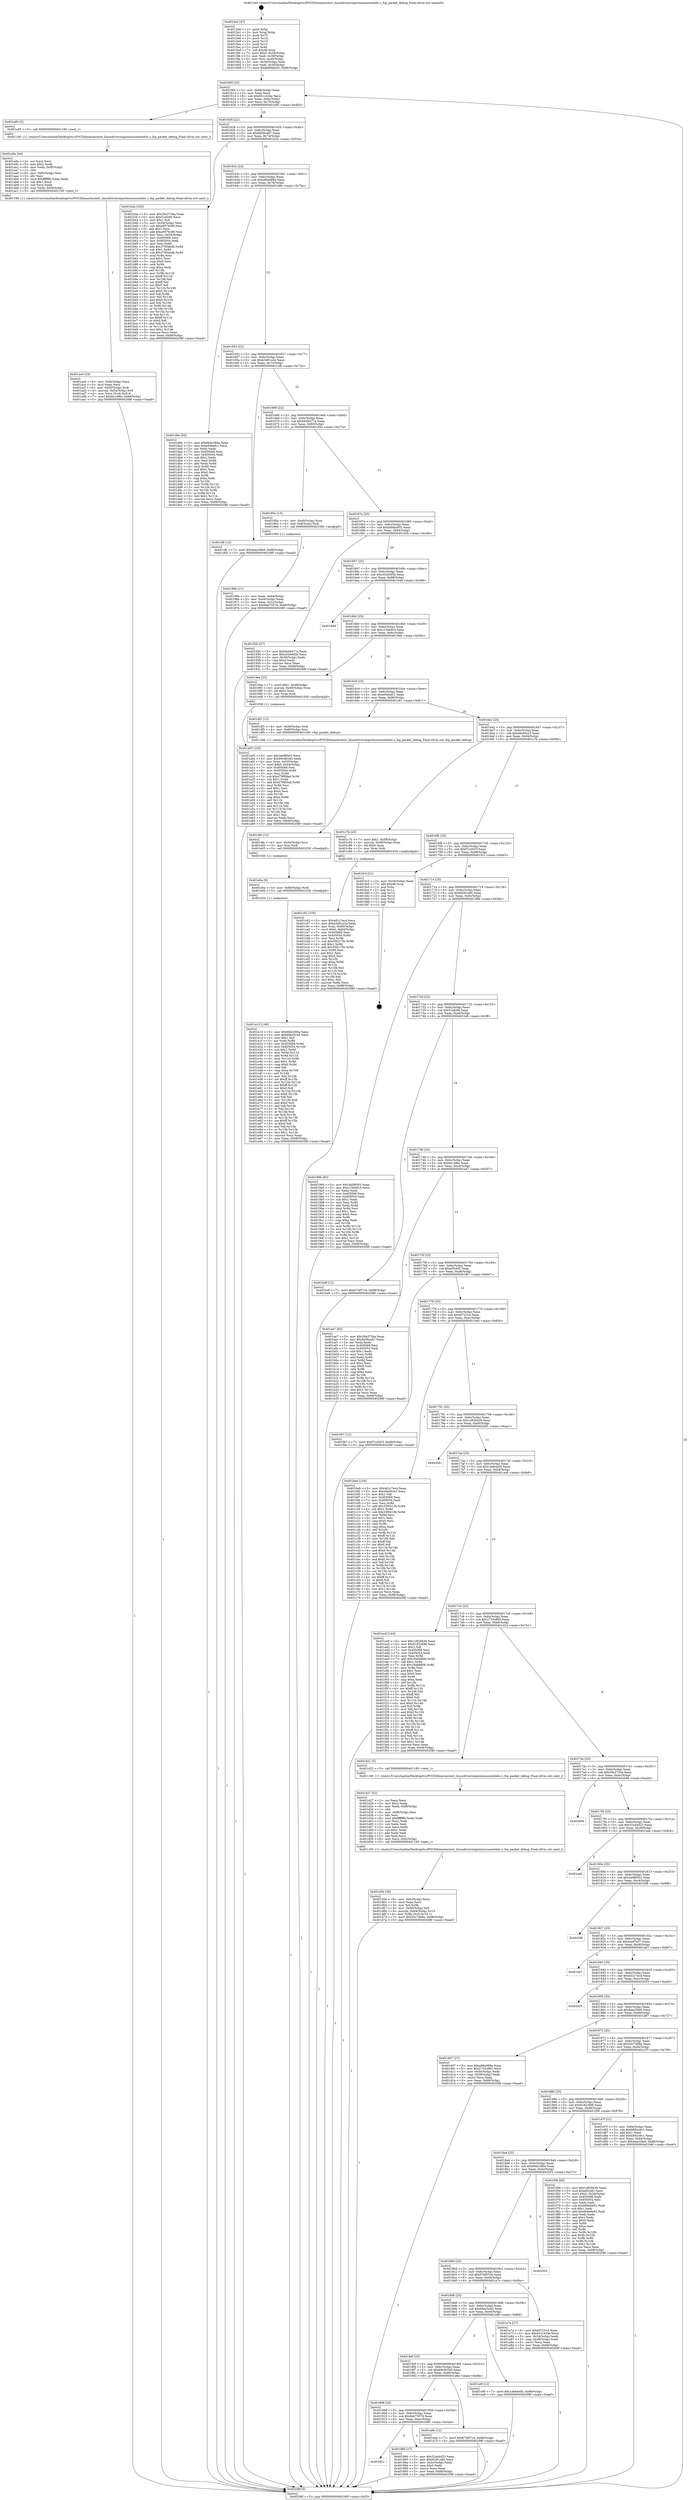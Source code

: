 digraph "0x4015e0" {
  label = "0x4015e0 (/mnt/c/Users/mathe/Desktop/tcc/POCII/binaries/extr_linuxdriversinputmousesentelic.c_fsp_packet_debug_Final-ollvm.out::main(0))"
  labelloc = "t"
  node[shape=record]

  Entry [label="",width=0.3,height=0.3,shape=circle,fillcolor=black,style=filled]
  "0x40160f" [label="{
     0x40160f [23]\l
     | [instrs]\l
     &nbsp;&nbsp;0x40160f \<+3\>: mov -0x68(%rbp),%eax\l
     &nbsp;&nbsp;0x401612 \<+2\>: mov %eax,%ecx\l
     &nbsp;&nbsp;0x401614 \<+6\>: sub $0x831c434e,%ecx\l
     &nbsp;&nbsp;0x40161a \<+3\>: mov %eax,-0x6c(%rbp)\l
     &nbsp;&nbsp;0x40161d \<+3\>: mov %ecx,-0x70(%rbp)\l
     &nbsp;&nbsp;0x401620 \<+6\>: je 0000000000401a95 \<main+0x4b5\>\l
  }"]
  "0x401a95" [label="{
     0x401a95 [5]\l
     | [instrs]\l
     &nbsp;&nbsp;0x401a95 \<+5\>: call 0000000000401160 \<next_i\>\l
     | [calls]\l
     &nbsp;&nbsp;0x401160 \{1\} (/mnt/c/Users/mathe/Desktop/tcc/POCII/binaries/extr_linuxdriversinputmousesentelic.c_fsp_packet_debug_Final-ollvm.out::next_i)\l
  }"]
  "0x401626" [label="{
     0x401626 [22]\l
     | [instrs]\l
     &nbsp;&nbsp;0x401626 \<+5\>: jmp 000000000040162b \<main+0x4b\>\l
     &nbsp;&nbsp;0x40162b \<+3\>: mov -0x6c(%rbp),%eax\l
     &nbsp;&nbsp;0x40162e \<+5\>: sub $0x9a56ca97,%eax\l
     &nbsp;&nbsp;0x401633 \<+3\>: mov %eax,-0x74(%rbp)\l
     &nbsp;&nbsp;0x401636 \<+6\>: je 0000000000401b3a \<main+0x55a\>\l
  }"]
  Exit [label="",width=0.3,height=0.3,shape=circle,fillcolor=black,style=filled,peripheries=2]
  "0x401b3a" [label="{
     0x401b3a [165]\l
     | [instrs]\l
     &nbsp;&nbsp;0x401b3a \<+5\>: mov $0x28a3734a,%eax\l
     &nbsp;&nbsp;0x401b3f \<+5\>: mov $0x51efc06,%ecx\l
     &nbsp;&nbsp;0x401b44 \<+2\>: mov $0x1,%dl\l
     &nbsp;&nbsp;0x401b46 \<+3\>: mov -0x54(%rbp),%esi\l
     &nbsp;&nbsp;0x401b49 \<+6\>: sub $0xa9576c90,%esi\l
     &nbsp;&nbsp;0x401b4f \<+3\>: add $0x1,%esi\l
     &nbsp;&nbsp;0x401b52 \<+6\>: add $0xa9576c90,%esi\l
     &nbsp;&nbsp;0x401b58 \<+3\>: mov %esi,-0x54(%rbp)\l
     &nbsp;&nbsp;0x401b5b \<+7\>: mov 0x405068,%esi\l
     &nbsp;&nbsp;0x401b62 \<+7\>: mov 0x405054,%edi\l
     &nbsp;&nbsp;0x401b69 \<+3\>: mov %esi,%r8d\l
     &nbsp;&nbsp;0x401b6c \<+7\>: add $0x3765aedb,%r8d\l
     &nbsp;&nbsp;0x401b73 \<+4\>: sub $0x1,%r8d\l
     &nbsp;&nbsp;0x401b77 \<+7\>: sub $0x3765aedb,%r8d\l
     &nbsp;&nbsp;0x401b7e \<+4\>: imul %r8d,%esi\l
     &nbsp;&nbsp;0x401b82 \<+3\>: and $0x1,%esi\l
     &nbsp;&nbsp;0x401b85 \<+3\>: cmp $0x0,%esi\l
     &nbsp;&nbsp;0x401b88 \<+4\>: sete %r9b\l
     &nbsp;&nbsp;0x401b8c \<+3\>: cmp $0xa,%edi\l
     &nbsp;&nbsp;0x401b8f \<+4\>: setl %r10b\l
     &nbsp;&nbsp;0x401b93 \<+3\>: mov %r9b,%r11b\l
     &nbsp;&nbsp;0x401b96 \<+4\>: xor $0xff,%r11b\l
     &nbsp;&nbsp;0x401b9a \<+3\>: mov %r10b,%bl\l
     &nbsp;&nbsp;0x401b9d \<+3\>: xor $0xff,%bl\l
     &nbsp;&nbsp;0x401ba0 \<+3\>: xor $0x0,%dl\l
     &nbsp;&nbsp;0x401ba3 \<+3\>: mov %r11b,%r14b\l
     &nbsp;&nbsp;0x401ba6 \<+4\>: and $0x0,%r14b\l
     &nbsp;&nbsp;0x401baa \<+3\>: and %dl,%r9b\l
     &nbsp;&nbsp;0x401bad \<+3\>: mov %bl,%r15b\l
     &nbsp;&nbsp;0x401bb0 \<+4\>: and $0x0,%r15b\l
     &nbsp;&nbsp;0x401bb4 \<+3\>: and %dl,%r10b\l
     &nbsp;&nbsp;0x401bb7 \<+3\>: or %r9b,%r14b\l
     &nbsp;&nbsp;0x401bba \<+3\>: or %r10b,%r15b\l
     &nbsp;&nbsp;0x401bbd \<+3\>: xor %r15b,%r14b\l
     &nbsp;&nbsp;0x401bc0 \<+3\>: or %bl,%r11b\l
     &nbsp;&nbsp;0x401bc3 \<+4\>: xor $0xff,%r11b\l
     &nbsp;&nbsp;0x401bc7 \<+3\>: or $0x0,%dl\l
     &nbsp;&nbsp;0x401bca \<+3\>: and %dl,%r11b\l
     &nbsp;&nbsp;0x401bcd \<+3\>: or %r11b,%r14b\l
     &nbsp;&nbsp;0x401bd0 \<+4\>: test $0x1,%r14b\l
     &nbsp;&nbsp;0x401bd4 \<+3\>: cmovne %ecx,%eax\l
     &nbsp;&nbsp;0x401bd7 \<+3\>: mov %eax,-0x68(%rbp)\l
     &nbsp;&nbsp;0x401bda \<+5\>: jmp 000000000040208f \<main+0xaaf\>\l
  }"]
  "0x40163c" [label="{
     0x40163c [22]\l
     | [instrs]\l
     &nbsp;&nbsp;0x40163c \<+5\>: jmp 0000000000401641 \<main+0x61\>\l
     &nbsp;&nbsp;0x401641 \<+3\>: mov -0x6c(%rbp),%eax\l
     &nbsp;&nbsp;0x401644 \<+5\>: sub $0xa98a988a,%eax\l
     &nbsp;&nbsp;0x401649 \<+3\>: mov %eax,-0x78(%rbp)\l
     &nbsp;&nbsp;0x40164c \<+6\>: je 0000000000401d9e \<main+0x7be\>\l
  }"]
  "0x401e13" [label="{
     0x401e13 [140]\l
     | [instrs]\l
     &nbsp;&nbsp;0x401e13 \<+5\>: mov $0x66dc280a,%eax\l
     &nbsp;&nbsp;0x401e18 \<+5\>: mov $0x68a25c4d,%ecx\l
     &nbsp;&nbsp;0x401e1d \<+2\>: mov $0x1,%dl\l
     &nbsp;&nbsp;0x401e1f \<+3\>: xor %r8d,%r8d\l
     &nbsp;&nbsp;0x401e22 \<+8\>: mov 0x405068,%r9d\l
     &nbsp;&nbsp;0x401e2a \<+8\>: mov 0x405054,%r10d\l
     &nbsp;&nbsp;0x401e32 \<+4\>: sub $0x1,%r8d\l
     &nbsp;&nbsp;0x401e36 \<+3\>: mov %r9d,%r11d\l
     &nbsp;&nbsp;0x401e39 \<+3\>: add %r8d,%r11d\l
     &nbsp;&nbsp;0x401e3c \<+4\>: imul %r11d,%r9d\l
     &nbsp;&nbsp;0x401e40 \<+4\>: and $0x1,%r9d\l
     &nbsp;&nbsp;0x401e44 \<+4\>: cmp $0x0,%r9d\l
     &nbsp;&nbsp;0x401e48 \<+3\>: sete %bl\l
     &nbsp;&nbsp;0x401e4b \<+4\>: cmp $0xa,%r10d\l
     &nbsp;&nbsp;0x401e4f \<+4\>: setl %r14b\l
     &nbsp;&nbsp;0x401e53 \<+3\>: mov %bl,%r15b\l
     &nbsp;&nbsp;0x401e56 \<+4\>: xor $0xff,%r15b\l
     &nbsp;&nbsp;0x401e5a \<+3\>: mov %r14b,%r12b\l
     &nbsp;&nbsp;0x401e5d \<+4\>: xor $0xff,%r12b\l
     &nbsp;&nbsp;0x401e61 \<+3\>: xor $0x0,%dl\l
     &nbsp;&nbsp;0x401e64 \<+3\>: mov %r15b,%r13b\l
     &nbsp;&nbsp;0x401e67 \<+4\>: and $0x0,%r13b\l
     &nbsp;&nbsp;0x401e6b \<+2\>: and %dl,%bl\l
     &nbsp;&nbsp;0x401e6d \<+3\>: mov %r12b,%sil\l
     &nbsp;&nbsp;0x401e70 \<+4\>: and $0x0,%sil\l
     &nbsp;&nbsp;0x401e74 \<+3\>: and %dl,%r14b\l
     &nbsp;&nbsp;0x401e77 \<+3\>: or %bl,%r13b\l
     &nbsp;&nbsp;0x401e7a \<+3\>: or %r14b,%sil\l
     &nbsp;&nbsp;0x401e7d \<+3\>: xor %sil,%r13b\l
     &nbsp;&nbsp;0x401e80 \<+3\>: or %r12b,%r15b\l
     &nbsp;&nbsp;0x401e83 \<+4\>: xor $0xff,%r15b\l
     &nbsp;&nbsp;0x401e87 \<+3\>: or $0x0,%dl\l
     &nbsp;&nbsp;0x401e8a \<+3\>: and %dl,%r15b\l
     &nbsp;&nbsp;0x401e8d \<+3\>: or %r15b,%r13b\l
     &nbsp;&nbsp;0x401e90 \<+4\>: test $0x1,%r13b\l
     &nbsp;&nbsp;0x401e94 \<+3\>: cmovne %ecx,%eax\l
     &nbsp;&nbsp;0x401e97 \<+3\>: mov %eax,-0x68(%rbp)\l
     &nbsp;&nbsp;0x401e9a \<+5\>: jmp 000000000040208f \<main+0xaaf\>\l
  }"]
  "0x401d9e" [label="{
     0x401d9e [83]\l
     | [instrs]\l
     &nbsp;&nbsp;0x401d9e \<+5\>: mov $0x66dc280a,%eax\l
     &nbsp;&nbsp;0x401da3 \<+5\>: mov $0xe94bafc1,%ecx\l
     &nbsp;&nbsp;0x401da8 \<+2\>: xor %edx,%edx\l
     &nbsp;&nbsp;0x401daa \<+7\>: mov 0x405068,%esi\l
     &nbsp;&nbsp;0x401db1 \<+7\>: mov 0x405054,%edi\l
     &nbsp;&nbsp;0x401db8 \<+3\>: sub $0x1,%edx\l
     &nbsp;&nbsp;0x401dbb \<+3\>: mov %esi,%r8d\l
     &nbsp;&nbsp;0x401dbe \<+3\>: add %edx,%r8d\l
     &nbsp;&nbsp;0x401dc1 \<+4\>: imul %r8d,%esi\l
     &nbsp;&nbsp;0x401dc5 \<+3\>: and $0x1,%esi\l
     &nbsp;&nbsp;0x401dc8 \<+3\>: cmp $0x0,%esi\l
     &nbsp;&nbsp;0x401dcb \<+4\>: sete %r9b\l
     &nbsp;&nbsp;0x401dcf \<+3\>: cmp $0xa,%edi\l
     &nbsp;&nbsp;0x401dd2 \<+4\>: setl %r10b\l
     &nbsp;&nbsp;0x401dd6 \<+3\>: mov %r9b,%r11b\l
     &nbsp;&nbsp;0x401dd9 \<+3\>: and %r10b,%r11b\l
     &nbsp;&nbsp;0x401ddc \<+3\>: xor %r10b,%r9b\l
     &nbsp;&nbsp;0x401ddf \<+3\>: or %r9b,%r11b\l
     &nbsp;&nbsp;0x401de2 \<+4\>: test $0x1,%r11b\l
     &nbsp;&nbsp;0x401de6 \<+3\>: cmovne %ecx,%eax\l
     &nbsp;&nbsp;0x401de9 \<+3\>: mov %eax,-0x68(%rbp)\l
     &nbsp;&nbsp;0x401dec \<+5\>: jmp 000000000040208f \<main+0xaaf\>\l
  }"]
  "0x401652" [label="{
     0x401652 [22]\l
     | [instrs]\l
     &nbsp;&nbsp;0x401652 \<+5\>: jmp 0000000000401657 \<main+0x77\>\l
     &nbsp;&nbsp;0x401657 \<+3\>: mov -0x6c(%rbp),%eax\l
     &nbsp;&nbsp;0x40165a \<+5\>: sub $0xb3d91a2e,%eax\l
     &nbsp;&nbsp;0x40165f \<+3\>: mov %eax,-0x7c(%rbp)\l
     &nbsp;&nbsp;0x401662 \<+6\>: je 0000000000401cfb \<main+0x71b\>\l
  }"]
  "0x401e0a" [label="{
     0x401e0a [9]\l
     | [instrs]\l
     &nbsp;&nbsp;0x401e0a \<+4\>: mov -0x60(%rbp),%rdi\l
     &nbsp;&nbsp;0x401e0e \<+5\>: call 0000000000401030 \<free@plt\>\l
     | [calls]\l
     &nbsp;&nbsp;0x401030 \{1\} (unknown)\l
  }"]
  "0x401cfb" [label="{
     0x401cfb [12]\l
     | [instrs]\l
     &nbsp;&nbsp;0x401cfb \<+7\>: movl $0x4eac59e9,-0x68(%rbp)\l
     &nbsp;&nbsp;0x401d02 \<+5\>: jmp 000000000040208f \<main+0xaaf\>\l
  }"]
  "0x401668" [label="{
     0x401668 [22]\l
     | [instrs]\l
     &nbsp;&nbsp;0x401668 \<+5\>: jmp 000000000040166d \<main+0x8d\>\l
     &nbsp;&nbsp;0x40166d \<+3\>: mov -0x6c(%rbp),%eax\l
     &nbsp;&nbsp;0x401670 \<+5\>: sub $0xbb46477a,%eax\l
     &nbsp;&nbsp;0x401675 \<+3\>: mov %eax,-0x80(%rbp)\l
     &nbsp;&nbsp;0x401678 \<+6\>: je 000000000040195e \<main+0x37e\>\l
  }"]
  "0x401dfe" [label="{
     0x401dfe [12]\l
     | [instrs]\l
     &nbsp;&nbsp;0x401dfe \<+4\>: mov -0x50(%rbp),%rsi\l
     &nbsp;&nbsp;0x401e02 \<+3\>: mov %rsi,%rdi\l
     &nbsp;&nbsp;0x401e05 \<+5\>: call 0000000000401030 \<free@plt\>\l
     | [calls]\l
     &nbsp;&nbsp;0x401030 \{1\} (unknown)\l
  }"]
  "0x40195e" [label="{
     0x40195e [13]\l
     | [instrs]\l
     &nbsp;&nbsp;0x40195e \<+4\>: mov -0x40(%rbp),%rax\l
     &nbsp;&nbsp;0x401962 \<+4\>: mov 0x8(%rax),%rdi\l
     &nbsp;&nbsp;0x401966 \<+5\>: call 0000000000401060 \<atoi@plt\>\l
     | [calls]\l
     &nbsp;&nbsp;0x401060 \{1\} (unknown)\l
  }"]
  "0x40167e" [label="{
     0x40167e [25]\l
     | [instrs]\l
     &nbsp;&nbsp;0x40167e \<+5\>: jmp 0000000000401683 \<main+0xa3\>\l
     &nbsp;&nbsp;0x401683 \<+3\>: mov -0x6c(%rbp),%eax\l
     &nbsp;&nbsp;0x401686 \<+5\>: sub $0xbd9da455,%eax\l
     &nbsp;&nbsp;0x40168b \<+6\>: mov %eax,-0x84(%rbp)\l
     &nbsp;&nbsp;0x401691 \<+6\>: je 000000000040192b \<main+0x34b\>\l
  }"]
  "0x401d5b" [label="{
     0x401d5b [36]\l
     | [instrs]\l
     &nbsp;&nbsp;0x401d5b \<+6\>: mov -0xfc(%rbp),%ecx\l
     &nbsp;&nbsp;0x401d61 \<+3\>: imul %eax,%ecx\l
     &nbsp;&nbsp;0x401d64 \<+3\>: mov %cl,%r8b\l
     &nbsp;&nbsp;0x401d67 \<+4\>: mov -0x60(%rbp),%r9\l
     &nbsp;&nbsp;0x401d6b \<+4\>: movslq -0x64(%rbp),%r10\l
     &nbsp;&nbsp;0x401d6f \<+4\>: mov %r8b,(%r9,%r10,1)\l
     &nbsp;&nbsp;0x401d73 \<+7\>: movl $0x53c7488e,-0x68(%rbp)\l
     &nbsp;&nbsp;0x401d7a \<+5\>: jmp 000000000040208f \<main+0xaaf\>\l
  }"]
  "0x40192b" [label="{
     0x40192b [27]\l
     | [instrs]\l
     &nbsp;&nbsp;0x40192b \<+5\>: mov $0xbb46477a,%eax\l
     &nbsp;&nbsp;0x401930 \<+5\>: mov $0xc02d0d5b,%ecx\l
     &nbsp;&nbsp;0x401935 \<+3\>: mov -0x30(%rbp),%edx\l
     &nbsp;&nbsp;0x401938 \<+3\>: cmp $0x2,%edx\l
     &nbsp;&nbsp;0x40193b \<+3\>: cmovne %ecx,%eax\l
     &nbsp;&nbsp;0x40193e \<+3\>: mov %eax,-0x68(%rbp)\l
     &nbsp;&nbsp;0x401941 \<+5\>: jmp 000000000040208f \<main+0xaaf\>\l
  }"]
  "0x401697" [label="{
     0x401697 [25]\l
     | [instrs]\l
     &nbsp;&nbsp;0x401697 \<+5\>: jmp 000000000040169c \<main+0xbc\>\l
     &nbsp;&nbsp;0x40169c \<+3\>: mov -0x6c(%rbp),%eax\l
     &nbsp;&nbsp;0x40169f \<+5\>: sub $0xc02d0d5b,%eax\l
     &nbsp;&nbsp;0x4016a4 \<+6\>: mov %eax,-0x88(%rbp)\l
     &nbsp;&nbsp;0x4016aa \<+6\>: je 0000000000401946 \<main+0x366\>\l
  }"]
  "0x40208f" [label="{
     0x40208f [5]\l
     | [instrs]\l
     &nbsp;&nbsp;0x40208f \<+5\>: jmp 000000000040160f \<main+0x2f\>\l
  }"]
  "0x4015e0" [label="{
     0x4015e0 [47]\l
     | [instrs]\l
     &nbsp;&nbsp;0x4015e0 \<+1\>: push %rbp\l
     &nbsp;&nbsp;0x4015e1 \<+3\>: mov %rsp,%rbp\l
     &nbsp;&nbsp;0x4015e4 \<+2\>: push %r15\l
     &nbsp;&nbsp;0x4015e6 \<+2\>: push %r14\l
     &nbsp;&nbsp;0x4015e8 \<+2\>: push %r13\l
     &nbsp;&nbsp;0x4015ea \<+2\>: push %r12\l
     &nbsp;&nbsp;0x4015ec \<+1\>: push %rbx\l
     &nbsp;&nbsp;0x4015ed \<+7\>: sub $0xd8,%rsp\l
     &nbsp;&nbsp;0x4015f4 \<+7\>: movl $0x0,-0x34(%rbp)\l
     &nbsp;&nbsp;0x4015fb \<+3\>: mov %edi,-0x38(%rbp)\l
     &nbsp;&nbsp;0x4015fe \<+4\>: mov %rsi,-0x40(%rbp)\l
     &nbsp;&nbsp;0x401602 \<+3\>: mov -0x38(%rbp),%edi\l
     &nbsp;&nbsp;0x401605 \<+3\>: mov %edi,-0x30(%rbp)\l
     &nbsp;&nbsp;0x401608 \<+7\>: movl $0xbd9da455,-0x68(%rbp)\l
  }"]
  "0x40196b" [label="{
     0x40196b [21]\l
     | [instrs]\l
     &nbsp;&nbsp;0x40196b \<+3\>: mov %eax,-0x44(%rbp)\l
     &nbsp;&nbsp;0x40196e \<+3\>: mov -0x44(%rbp),%eax\l
     &nbsp;&nbsp;0x401971 \<+3\>: mov %eax,-0x2c(%rbp)\l
     &nbsp;&nbsp;0x401974 \<+7\>: movl $0x6eb7357d,-0x68(%rbp)\l
     &nbsp;&nbsp;0x40197b \<+5\>: jmp 000000000040208f \<main+0xaaf\>\l
  }"]
  "0x401d27" [label="{
     0x401d27 [52]\l
     | [instrs]\l
     &nbsp;&nbsp;0x401d27 \<+2\>: xor %ecx,%ecx\l
     &nbsp;&nbsp;0x401d29 \<+5\>: mov $0x2,%edx\l
     &nbsp;&nbsp;0x401d2e \<+6\>: mov %edx,-0xf8(%rbp)\l
     &nbsp;&nbsp;0x401d34 \<+1\>: cltd\l
     &nbsp;&nbsp;0x401d35 \<+6\>: mov -0xf8(%rbp),%esi\l
     &nbsp;&nbsp;0x401d3b \<+2\>: idiv %esi\l
     &nbsp;&nbsp;0x401d3d \<+6\>: imul $0xfffffffe,%edx,%edx\l
     &nbsp;&nbsp;0x401d43 \<+2\>: mov %ecx,%edi\l
     &nbsp;&nbsp;0x401d45 \<+2\>: sub %edx,%edi\l
     &nbsp;&nbsp;0x401d47 \<+2\>: mov %ecx,%edx\l
     &nbsp;&nbsp;0x401d49 \<+3\>: sub $0x1,%edx\l
     &nbsp;&nbsp;0x401d4c \<+2\>: add %edx,%edi\l
     &nbsp;&nbsp;0x401d4e \<+2\>: sub %edi,%ecx\l
     &nbsp;&nbsp;0x401d50 \<+6\>: mov %ecx,-0xfc(%rbp)\l
     &nbsp;&nbsp;0x401d56 \<+5\>: call 0000000000401160 \<next_i\>\l
     | [calls]\l
     &nbsp;&nbsp;0x401160 \{1\} (/mnt/c/Users/mathe/Desktop/tcc/POCII/binaries/extr_linuxdriversinputmousesentelic.c_fsp_packet_debug_Final-ollvm.out::next_i)\l
  }"]
  "0x401946" [label="{
     0x401946\l
  }", style=dashed]
  "0x4016b0" [label="{
     0x4016b0 [25]\l
     | [instrs]\l
     &nbsp;&nbsp;0x4016b0 \<+5\>: jmp 00000000004016b5 \<main+0xd5\>\l
     &nbsp;&nbsp;0x4016b5 \<+3\>: mov -0x6c(%rbp),%eax\l
     &nbsp;&nbsp;0x4016b8 \<+5\>: sub $0xc15bb9c3,%eax\l
     &nbsp;&nbsp;0x4016bd \<+6\>: mov %eax,-0x8c(%rbp)\l
     &nbsp;&nbsp;0x4016c3 \<+6\>: je 00000000004019ee \<main+0x40e\>\l
  }"]
  "0x401c92" [label="{
     0x401c92 [105]\l
     | [instrs]\l
     &nbsp;&nbsp;0x401c92 \<+5\>: mov $0x4d1c7ec4,%ecx\l
     &nbsp;&nbsp;0x401c97 \<+5\>: mov $0xb3d91a2e,%edx\l
     &nbsp;&nbsp;0x401c9c \<+4\>: mov %rax,-0x60(%rbp)\l
     &nbsp;&nbsp;0x401ca0 \<+7\>: movl $0x0,-0x64(%rbp)\l
     &nbsp;&nbsp;0x401ca7 \<+7\>: mov 0x405068,%esi\l
     &nbsp;&nbsp;0x401cae \<+8\>: mov 0x405054,%r8d\l
     &nbsp;&nbsp;0x401cb6 \<+3\>: mov %esi,%r9d\l
     &nbsp;&nbsp;0x401cb9 \<+7\>: sub $0x50f217fe,%r9d\l
     &nbsp;&nbsp;0x401cc0 \<+4\>: sub $0x1,%r9d\l
     &nbsp;&nbsp;0x401cc4 \<+7\>: add $0x50f217fe,%r9d\l
     &nbsp;&nbsp;0x401ccb \<+4\>: imul %r9d,%esi\l
     &nbsp;&nbsp;0x401ccf \<+3\>: and $0x1,%esi\l
     &nbsp;&nbsp;0x401cd2 \<+3\>: cmp $0x0,%esi\l
     &nbsp;&nbsp;0x401cd5 \<+4\>: sete %r10b\l
     &nbsp;&nbsp;0x401cd9 \<+4\>: cmp $0xa,%r8d\l
     &nbsp;&nbsp;0x401cdd \<+4\>: setl %r11b\l
     &nbsp;&nbsp;0x401ce1 \<+3\>: mov %r10b,%bl\l
     &nbsp;&nbsp;0x401ce4 \<+3\>: and %r11b,%bl\l
     &nbsp;&nbsp;0x401ce7 \<+3\>: xor %r11b,%r10b\l
     &nbsp;&nbsp;0x401cea \<+3\>: or %r10b,%bl\l
     &nbsp;&nbsp;0x401ced \<+3\>: test $0x1,%bl\l
     &nbsp;&nbsp;0x401cf0 \<+3\>: cmovne %edx,%ecx\l
     &nbsp;&nbsp;0x401cf3 \<+3\>: mov %ecx,-0x68(%rbp)\l
     &nbsp;&nbsp;0x401cf6 \<+5\>: jmp 000000000040208f \<main+0xaaf\>\l
  }"]
  "0x4019ee" [label="{
     0x4019ee [23]\l
     | [instrs]\l
     &nbsp;&nbsp;0x4019ee \<+7\>: movl $0x1,-0x48(%rbp)\l
     &nbsp;&nbsp;0x4019f5 \<+4\>: movslq -0x48(%rbp),%rax\l
     &nbsp;&nbsp;0x4019f9 \<+4\>: shl $0x2,%rax\l
     &nbsp;&nbsp;0x4019fd \<+3\>: mov %rax,%rdi\l
     &nbsp;&nbsp;0x401a00 \<+5\>: call 0000000000401050 \<malloc@plt\>\l
     | [calls]\l
     &nbsp;&nbsp;0x401050 \{1\} (unknown)\l
  }"]
  "0x4016c9" [label="{
     0x4016c9 [25]\l
     | [instrs]\l
     &nbsp;&nbsp;0x4016c9 \<+5\>: jmp 00000000004016ce \<main+0xee\>\l
     &nbsp;&nbsp;0x4016ce \<+3\>: mov -0x6c(%rbp),%eax\l
     &nbsp;&nbsp;0x4016d1 \<+5\>: sub $0xe94bafc1,%eax\l
     &nbsp;&nbsp;0x4016d6 \<+6\>: mov %eax,-0x90(%rbp)\l
     &nbsp;&nbsp;0x4016dc \<+6\>: je 0000000000401df1 \<main+0x811\>\l
  }"]
  "0x401ac6" [label="{
     0x401ac6 [33]\l
     | [instrs]\l
     &nbsp;&nbsp;0x401ac6 \<+6\>: mov -0xf4(%rbp),%ecx\l
     &nbsp;&nbsp;0x401acc \<+3\>: imul %eax,%ecx\l
     &nbsp;&nbsp;0x401acf \<+4\>: mov -0x50(%rbp),%rdi\l
     &nbsp;&nbsp;0x401ad3 \<+4\>: movslq -0x54(%rbp),%r8\l
     &nbsp;&nbsp;0x401ad7 \<+4\>: mov %ecx,(%rdi,%r8,4)\l
     &nbsp;&nbsp;0x401adb \<+7\>: movl $0x6e14f6e,-0x68(%rbp)\l
     &nbsp;&nbsp;0x401ae2 \<+5\>: jmp 000000000040208f \<main+0xaaf\>\l
  }"]
  "0x401df1" [label="{
     0x401df1 [13]\l
     | [instrs]\l
     &nbsp;&nbsp;0x401df1 \<+4\>: mov -0x50(%rbp),%rdi\l
     &nbsp;&nbsp;0x401df5 \<+4\>: mov -0x60(%rbp),%rsi\l
     &nbsp;&nbsp;0x401df9 \<+5\>: call 00000000004015d0 \<fsp_packet_debug\>\l
     | [calls]\l
     &nbsp;&nbsp;0x4015d0 \{1\} (/mnt/c/Users/mathe/Desktop/tcc/POCII/binaries/extr_linuxdriversinputmousesentelic.c_fsp_packet_debug_Final-ollvm.out::fsp_packet_debug)\l
  }"]
  "0x4016e2" [label="{
     0x4016e2 [25]\l
     | [instrs]\l
     &nbsp;&nbsp;0x4016e2 \<+5\>: jmp 00000000004016e7 \<main+0x107\>\l
     &nbsp;&nbsp;0x4016e7 \<+3\>: mov -0x6c(%rbp),%eax\l
     &nbsp;&nbsp;0x4016ea \<+5\>: sub $0xe9a90ce3,%eax\l
     &nbsp;&nbsp;0x4016ef \<+6\>: mov %eax,-0x94(%rbp)\l
     &nbsp;&nbsp;0x4016f5 \<+6\>: je 0000000000401c7b \<main+0x69b\>\l
  }"]
  "0x401a9a" [label="{
     0x401a9a [44]\l
     | [instrs]\l
     &nbsp;&nbsp;0x401a9a \<+2\>: xor %ecx,%ecx\l
     &nbsp;&nbsp;0x401a9c \<+5\>: mov $0x2,%edx\l
     &nbsp;&nbsp;0x401aa1 \<+6\>: mov %edx,-0xf0(%rbp)\l
     &nbsp;&nbsp;0x401aa7 \<+1\>: cltd\l
     &nbsp;&nbsp;0x401aa8 \<+6\>: mov -0xf0(%rbp),%esi\l
     &nbsp;&nbsp;0x401aae \<+2\>: idiv %esi\l
     &nbsp;&nbsp;0x401ab0 \<+6\>: imul $0xfffffffe,%edx,%edx\l
     &nbsp;&nbsp;0x401ab6 \<+3\>: sub $0x1,%ecx\l
     &nbsp;&nbsp;0x401ab9 \<+2\>: sub %ecx,%edx\l
     &nbsp;&nbsp;0x401abb \<+6\>: mov %edx,-0xf4(%rbp)\l
     &nbsp;&nbsp;0x401ac1 \<+5\>: call 0000000000401160 \<next_i\>\l
     | [calls]\l
     &nbsp;&nbsp;0x401160 \{1\} (/mnt/c/Users/mathe/Desktop/tcc/POCII/binaries/extr_linuxdriversinputmousesentelic.c_fsp_packet_debug_Final-ollvm.out::next_i)\l
  }"]
  "0x401c7b" [label="{
     0x401c7b [23]\l
     | [instrs]\l
     &nbsp;&nbsp;0x401c7b \<+7\>: movl $0x1,-0x58(%rbp)\l
     &nbsp;&nbsp;0x401c82 \<+4\>: movslq -0x58(%rbp),%rax\l
     &nbsp;&nbsp;0x401c86 \<+4\>: shl $0x0,%rax\l
     &nbsp;&nbsp;0x401c8a \<+3\>: mov %rax,%rdi\l
     &nbsp;&nbsp;0x401c8d \<+5\>: call 0000000000401050 \<malloc@plt\>\l
     | [calls]\l
     &nbsp;&nbsp;0x401050 \{1\} (unknown)\l
  }"]
  "0x4016fb" [label="{
     0x4016fb [25]\l
     | [instrs]\l
     &nbsp;&nbsp;0x4016fb \<+5\>: jmp 0000000000401700 \<main+0x120\>\l
     &nbsp;&nbsp;0x401700 \<+3\>: mov -0x6c(%rbp),%eax\l
     &nbsp;&nbsp;0x401703 \<+5\>: sub $0xf7cc0d7f,%eax\l
     &nbsp;&nbsp;0x401708 \<+6\>: mov %eax,-0x98(%rbp)\l
     &nbsp;&nbsp;0x40170e \<+6\>: je 0000000000401fc3 \<main+0x9e3\>\l
  }"]
  "0x401a05" [label="{
     0x401a05 [105]\l
     | [instrs]\l
     &nbsp;&nbsp;0x401a05 \<+5\>: mov $0x3a0f8503,%ecx\l
     &nbsp;&nbsp;0x401a0a \<+5\>: mov $0x69c6b540,%edx\l
     &nbsp;&nbsp;0x401a0f \<+4\>: mov %rax,-0x50(%rbp)\l
     &nbsp;&nbsp;0x401a13 \<+7\>: movl $0x0,-0x54(%rbp)\l
     &nbsp;&nbsp;0x401a1a \<+7\>: mov 0x405068,%esi\l
     &nbsp;&nbsp;0x401a21 \<+8\>: mov 0x405054,%r8d\l
     &nbsp;&nbsp;0x401a29 \<+3\>: mov %esi,%r9d\l
     &nbsp;&nbsp;0x401a2c \<+7\>: sub $0xd79f09ad,%r9d\l
     &nbsp;&nbsp;0x401a33 \<+4\>: sub $0x1,%r9d\l
     &nbsp;&nbsp;0x401a37 \<+7\>: add $0xd79f09ad,%r9d\l
     &nbsp;&nbsp;0x401a3e \<+4\>: imul %r9d,%esi\l
     &nbsp;&nbsp;0x401a42 \<+3\>: and $0x1,%esi\l
     &nbsp;&nbsp;0x401a45 \<+3\>: cmp $0x0,%esi\l
     &nbsp;&nbsp;0x401a48 \<+4\>: sete %r10b\l
     &nbsp;&nbsp;0x401a4c \<+4\>: cmp $0xa,%r8d\l
     &nbsp;&nbsp;0x401a50 \<+4\>: setl %r11b\l
     &nbsp;&nbsp;0x401a54 \<+3\>: mov %r10b,%bl\l
     &nbsp;&nbsp;0x401a57 \<+3\>: and %r11b,%bl\l
     &nbsp;&nbsp;0x401a5a \<+3\>: xor %r11b,%r10b\l
     &nbsp;&nbsp;0x401a5d \<+3\>: or %r10b,%bl\l
     &nbsp;&nbsp;0x401a60 \<+3\>: test $0x1,%bl\l
     &nbsp;&nbsp;0x401a63 \<+3\>: cmovne %edx,%ecx\l
     &nbsp;&nbsp;0x401a66 \<+3\>: mov %ecx,-0x68(%rbp)\l
     &nbsp;&nbsp;0x401a69 \<+5\>: jmp 000000000040208f \<main+0xaaf\>\l
  }"]
  "0x401fc3" [label="{
     0x401fc3 [21]\l
     | [instrs]\l
     &nbsp;&nbsp;0x401fc3 \<+3\>: mov -0x34(%rbp),%eax\l
     &nbsp;&nbsp;0x401fc6 \<+7\>: add $0xd8,%rsp\l
     &nbsp;&nbsp;0x401fcd \<+1\>: pop %rbx\l
     &nbsp;&nbsp;0x401fce \<+2\>: pop %r12\l
     &nbsp;&nbsp;0x401fd0 \<+2\>: pop %r13\l
     &nbsp;&nbsp;0x401fd2 \<+2\>: pop %r14\l
     &nbsp;&nbsp;0x401fd4 \<+2\>: pop %r15\l
     &nbsp;&nbsp;0x401fd6 \<+1\>: pop %rbp\l
     &nbsp;&nbsp;0x401fd7 \<+1\>: ret\l
  }"]
  "0x401714" [label="{
     0x401714 [25]\l
     | [instrs]\l
     &nbsp;&nbsp;0x401714 \<+5\>: jmp 0000000000401719 \<main+0x139\>\l
     &nbsp;&nbsp;0x401719 \<+3\>: mov -0x6c(%rbp),%eax\l
     &nbsp;&nbsp;0x40171c \<+5\>: sub $0xfd281e60,%eax\l
     &nbsp;&nbsp;0x401721 \<+6\>: mov %eax,-0x9c(%rbp)\l
     &nbsp;&nbsp;0x401727 \<+6\>: je 000000000040199b \<main+0x3bb\>\l
  }"]
  "0x401921" [label="{
     0x401921\l
  }", style=dashed]
  "0x40199b" [label="{
     0x40199b [83]\l
     | [instrs]\l
     &nbsp;&nbsp;0x40199b \<+5\>: mov $0x3a0f8503,%eax\l
     &nbsp;&nbsp;0x4019a0 \<+5\>: mov $0xc15bb9c3,%ecx\l
     &nbsp;&nbsp;0x4019a5 \<+2\>: xor %edx,%edx\l
     &nbsp;&nbsp;0x4019a7 \<+7\>: mov 0x405068,%esi\l
     &nbsp;&nbsp;0x4019ae \<+7\>: mov 0x405054,%edi\l
     &nbsp;&nbsp;0x4019b5 \<+3\>: sub $0x1,%edx\l
     &nbsp;&nbsp;0x4019b8 \<+3\>: mov %esi,%r8d\l
     &nbsp;&nbsp;0x4019bb \<+3\>: add %edx,%r8d\l
     &nbsp;&nbsp;0x4019be \<+4\>: imul %r8d,%esi\l
     &nbsp;&nbsp;0x4019c2 \<+3\>: and $0x1,%esi\l
     &nbsp;&nbsp;0x4019c5 \<+3\>: cmp $0x0,%esi\l
     &nbsp;&nbsp;0x4019c8 \<+4\>: sete %r9b\l
     &nbsp;&nbsp;0x4019cc \<+3\>: cmp $0xa,%edi\l
     &nbsp;&nbsp;0x4019cf \<+4\>: setl %r10b\l
     &nbsp;&nbsp;0x4019d3 \<+3\>: mov %r9b,%r11b\l
     &nbsp;&nbsp;0x4019d6 \<+3\>: and %r10b,%r11b\l
     &nbsp;&nbsp;0x4019d9 \<+3\>: xor %r10b,%r9b\l
     &nbsp;&nbsp;0x4019dc \<+3\>: or %r9b,%r11b\l
     &nbsp;&nbsp;0x4019df \<+4\>: test $0x1,%r11b\l
     &nbsp;&nbsp;0x4019e3 \<+3\>: cmovne %ecx,%eax\l
     &nbsp;&nbsp;0x4019e6 \<+3\>: mov %eax,-0x68(%rbp)\l
     &nbsp;&nbsp;0x4019e9 \<+5\>: jmp 000000000040208f \<main+0xaaf\>\l
  }"]
  "0x40172d" [label="{
     0x40172d [25]\l
     | [instrs]\l
     &nbsp;&nbsp;0x40172d \<+5\>: jmp 0000000000401732 \<main+0x152\>\l
     &nbsp;&nbsp;0x401732 \<+3\>: mov -0x6c(%rbp),%eax\l
     &nbsp;&nbsp;0x401735 \<+5\>: sub $0x51efc06,%eax\l
     &nbsp;&nbsp;0x40173a \<+6\>: mov %eax,-0xa0(%rbp)\l
     &nbsp;&nbsp;0x401740 \<+6\>: je 0000000000401bdf \<main+0x5ff\>\l
  }"]
  "0x401980" [label="{
     0x401980 [27]\l
     | [instrs]\l
     &nbsp;&nbsp;0x401980 \<+5\>: mov $0x32a44d23,%eax\l
     &nbsp;&nbsp;0x401985 \<+5\>: mov $0xfd281e60,%ecx\l
     &nbsp;&nbsp;0x40198a \<+3\>: mov -0x2c(%rbp),%edx\l
     &nbsp;&nbsp;0x40198d \<+3\>: cmp $0x0,%edx\l
     &nbsp;&nbsp;0x401990 \<+3\>: cmove %ecx,%eax\l
     &nbsp;&nbsp;0x401993 \<+3\>: mov %eax,-0x68(%rbp)\l
     &nbsp;&nbsp;0x401996 \<+5\>: jmp 000000000040208f \<main+0xaaf\>\l
  }"]
  "0x401bdf" [label="{
     0x401bdf [12]\l
     | [instrs]\l
     &nbsp;&nbsp;0x401bdf \<+7\>: movl $0x674f57c4,-0x68(%rbp)\l
     &nbsp;&nbsp;0x401be6 \<+5\>: jmp 000000000040208f \<main+0xaaf\>\l
  }"]
  "0x401746" [label="{
     0x401746 [25]\l
     | [instrs]\l
     &nbsp;&nbsp;0x401746 \<+5\>: jmp 000000000040174b \<main+0x16b\>\l
     &nbsp;&nbsp;0x40174b \<+3\>: mov -0x6c(%rbp),%eax\l
     &nbsp;&nbsp;0x40174e \<+5\>: sub $0x6e14f6e,%eax\l
     &nbsp;&nbsp;0x401753 \<+6\>: mov %eax,-0xa4(%rbp)\l
     &nbsp;&nbsp;0x401759 \<+6\>: je 0000000000401ae7 \<main+0x507\>\l
  }"]
  "0x401908" [label="{
     0x401908 [25]\l
     | [instrs]\l
     &nbsp;&nbsp;0x401908 \<+5\>: jmp 000000000040190d \<main+0x32d\>\l
     &nbsp;&nbsp;0x40190d \<+3\>: mov -0x6c(%rbp),%eax\l
     &nbsp;&nbsp;0x401910 \<+5\>: sub $0x6eb7357d,%eax\l
     &nbsp;&nbsp;0x401915 \<+6\>: mov %eax,-0xec(%rbp)\l
     &nbsp;&nbsp;0x40191b \<+6\>: je 0000000000401980 \<main+0x3a0\>\l
  }"]
  "0x401ae7" [label="{
     0x401ae7 [83]\l
     | [instrs]\l
     &nbsp;&nbsp;0x401ae7 \<+5\>: mov $0x28a3734a,%eax\l
     &nbsp;&nbsp;0x401aec \<+5\>: mov $0x9a56ca97,%ecx\l
     &nbsp;&nbsp;0x401af1 \<+2\>: xor %edx,%edx\l
     &nbsp;&nbsp;0x401af3 \<+7\>: mov 0x405068,%esi\l
     &nbsp;&nbsp;0x401afa \<+7\>: mov 0x405054,%edi\l
     &nbsp;&nbsp;0x401b01 \<+3\>: sub $0x1,%edx\l
     &nbsp;&nbsp;0x401b04 \<+3\>: mov %esi,%r8d\l
     &nbsp;&nbsp;0x401b07 \<+3\>: add %edx,%r8d\l
     &nbsp;&nbsp;0x401b0a \<+4\>: imul %r8d,%esi\l
     &nbsp;&nbsp;0x401b0e \<+3\>: and $0x1,%esi\l
     &nbsp;&nbsp;0x401b11 \<+3\>: cmp $0x0,%esi\l
     &nbsp;&nbsp;0x401b14 \<+4\>: sete %r9b\l
     &nbsp;&nbsp;0x401b18 \<+3\>: cmp $0xa,%edi\l
     &nbsp;&nbsp;0x401b1b \<+4\>: setl %r10b\l
     &nbsp;&nbsp;0x401b1f \<+3\>: mov %r9b,%r11b\l
     &nbsp;&nbsp;0x401b22 \<+3\>: and %r10b,%r11b\l
     &nbsp;&nbsp;0x401b25 \<+3\>: xor %r10b,%r9b\l
     &nbsp;&nbsp;0x401b28 \<+3\>: or %r9b,%r11b\l
     &nbsp;&nbsp;0x401b2b \<+4\>: test $0x1,%r11b\l
     &nbsp;&nbsp;0x401b2f \<+3\>: cmovne %ecx,%eax\l
     &nbsp;&nbsp;0x401b32 \<+3\>: mov %eax,-0x68(%rbp)\l
     &nbsp;&nbsp;0x401b35 \<+5\>: jmp 000000000040208f \<main+0xaaf\>\l
  }"]
  "0x40175f" [label="{
     0x40175f [25]\l
     | [instrs]\l
     &nbsp;&nbsp;0x40175f \<+5\>: jmp 0000000000401764 \<main+0x184\>\l
     &nbsp;&nbsp;0x401764 \<+3\>: mov -0x6c(%rbp),%eax\l
     &nbsp;&nbsp;0x401767 \<+5\>: sub $0xaf5cbf2,%eax\l
     &nbsp;&nbsp;0x40176c \<+6\>: mov %eax,-0xa8(%rbp)\l
     &nbsp;&nbsp;0x401772 \<+6\>: je 0000000000401fb7 \<main+0x9d7\>\l
  }"]
  "0x401a6e" [label="{
     0x401a6e [12]\l
     | [instrs]\l
     &nbsp;&nbsp;0x401a6e \<+7\>: movl $0x674f57c4,-0x68(%rbp)\l
     &nbsp;&nbsp;0x401a75 \<+5\>: jmp 000000000040208f \<main+0xaaf\>\l
  }"]
  "0x401fb7" [label="{
     0x401fb7 [12]\l
     | [instrs]\l
     &nbsp;&nbsp;0x401fb7 \<+7\>: movl $0xf7cc0d7f,-0x68(%rbp)\l
     &nbsp;&nbsp;0x401fbe \<+5\>: jmp 000000000040208f \<main+0xaaf\>\l
  }"]
  "0x401778" [label="{
     0x401778 [25]\l
     | [instrs]\l
     &nbsp;&nbsp;0x401778 \<+5\>: jmp 000000000040177d \<main+0x19d\>\l
     &nbsp;&nbsp;0x40177d \<+3\>: mov -0x6c(%rbp),%eax\l
     &nbsp;&nbsp;0x401780 \<+5\>: sub $0xbf7231d,%eax\l
     &nbsp;&nbsp;0x401785 \<+6\>: mov %eax,-0xac(%rbp)\l
     &nbsp;&nbsp;0x40178b \<+6\>: je 0000000000401beb \<main+0x60b\>\l
  }"]
  "0x4018ef" [label="{
     0x4018ef [25]\l
     | [instrs]\l
     &nbsp;&nbsp;0x4018ef \<+5\>: jmp 00000000004018f4 \<main+0x314\>\l
     &nbsp;&nbsp;0x4018f4 \<+3\>: mov -0x6c(%rbp),%eax\l
     &nbsp;&nbsp;0x4018f7 \<+5\>: sub $0x69c6b540,%eax\l
     &nbsp;&nbsp;0x4018fc \<+6\>: mov %eax,-0xe8(%rbp)\l
     &nbsp;&nbsp;0x401902 \<+6\>: je 0000000000401a6e \<main+0x48e\>\l
  }"]
  "0x401beb" [label="{
     0x401beb [144]\l
     | [instrs]\l
     &nbsp;&nbsp;0x401beb \<+5\>: mov $0x4d1c7ec4,%eax\l
     &nbsp;&nbsp;0x401bf0 \<+5\>: mov $0xe9a90ce3,%ecx\l
     &nbsp;&nbsp;0x401bf5 \<+2\>: mov $0x1,%dl\l
     &nbsp;&nbsp;0x401bf7 \<+7\>: mov 0x405068,%esi\l
     &nbsp;&nbsp;0x401bfe \<+7\>: mov 0x405054,%edi\l
     &nbsp;&nbsp;0x401c05 \<+3\>: mov %esi,%r8d\l
     &nbsp;&nbsp;0x401c08 \<+7\>: add $0x33f0413b,%r8d\l
     &nbsp;&nbsp;0x401c0f \<+4\>: sub $0x1,%r8d\l
     &nbsp;&nbsp;0x401c13 \<+7\>: sub $0x33f0413b,%r8d\l
     &nbsp;&nbsp;0x401c1a \<+4\>: imul %r8d,%esi\l
     &nbsp;&nbsp;0x401c1e \<+3\>: and $0x1,%esi\l
     &nbsp;&nbsp;0x401c21 \<+3\>: cmp $0x0,%esi\l
     &nbsp;&nbsp;0x401c24 \<+4\>: sete %r9b\l
     &nbsp;&nbsp;0x401c28 \<+3\>: cmp $0xa,%edi\l
     &nbsp;&nbsp;0x401c2b \<+4\>: setl %r10b\l
     &nbsp;&nbsp;0x401c2f \<+3\>: mov %r9b,%r11b\l
     &nbsp;&nbsp;0x401c32 \<+4\>: xor $0xff,%r11b\l
     &nbsp;&nbsp;0x401c36 \<+3\>: mov %r10b,%bl\l
     &nbsp;&nbsp;0x401c39 \<+3\>: xor $0xff,%bl\l
     &nbsp;&nbsp;0x401c3c \<+3\>: xor $0x0,%dl\l
     &nbsp;&nbsp;0x401c3f \<+3\>: mov %r11b,%r14b\l
     &nbsp;&nbsp;0x401c42 \<+4\>: and $0x0,%r14b\l
     &nbsp;&nbsp;0x401c46 \<+3\>: and %dl,%r9b\l
     &nbsp;&nbsp;0x401c49 \<+3\>: mov %bl,%r15b\l
     &nbsp;&nbsp;0x401c4c \<+4\>: and $0x0,%r15b\l
     &nbsp;&nbsp;0x401c50 \<+3\>: and %dl,%r10b\l
     &nbsp;&nbsp;0x401c53 \<+3\>: or %r9b,%r14b\l
     &nbsp;&nbsp;0x401c56 \<+3\>: or %r10b,%r15b\l
     &nbsp;&nbsp;0x401c59 \<+3\>: xor %r15b,%r14b\l
     &nbsp;&nbsp;0x401c5c \<+3\>: or %bl,%r11b\l
     &nbsp;&nbsp;0x401c5f \<+4\>: xor $0xff,%r11b\l
     &nbsp;&nbsp;0x401c63 \<+3\>: or $0x0,%dl\l
     &nbsp;&nbsp;0x401c66 \<+3\>: and %dl,%r11b\l
     &nbsp;&nbsp;0x401c69 \<+3\>: or %r11b,%r14b\l
     &nbsp;&nbsp;0x401c6c \<+4\>: test $0x1,%r14b\l
     &nbsp;&nbsp;0x401c70 \<+3\>: cmovne %ecx,%eax\l
     &nbsp;&nbsp;0x401c73 \<+3\>: mov %eax,-0x68(%rbp)\l
     &nbsp;&nbsp;0x401c76 \<+5\>: jmp 000000000040208f \<main+0xaaf\>\l
  }"]
  "0x401791" [label="{
     0x401791 [25]\l
     | [instrs]\l
     &nbsp;&nbsp;0x401791 \<+5\>: jmp 0000000000401796 \<main+0x1b6\>\l
     &nbsp;&nbsp;0x401796 \<+3\>: mov -0x6c(%rbp),%eax\l
     &nbsp;&nbsp;0x401799 \<+5\>: sub $0x1c829439,%eax\l
     &nbsp;&nbsp;0x40179e \<+6\>: mov %eax,-0xb0(%rbp)\l
     &nbsp;&nbsp;0x4017a4 \<+6\>: je 0000000000402081 \<main+0xaa1\>\l
  }"]
  "0x401e9f" [label="{
     0x401e9f [12]\l
     | [instrs]\l
     &nbsp;&nbsp;0x401e9f \<+7\>: movl $0x1de64e05,-0x68(%rbp)\l
     &nbsp;&nbsp;0x401ea6 \<+5\>: jmp 000000000040208f \<main+0xaaf\>\l
  }"]
  "0x402081" [label="{
     0x402081\l
  }", style=dashed]
  "0x4017aa" [label="{
     0x4017aa [25]\l
     | [instrs]\l
     &nbsp;&nbsp;0x4017aa \<+5\>: jmp 00000000004017af \<main+0x1cf\>\l
     &nbsp;&nbsp;0x4017af \<+3\>: mov -0x6c(%rbp),%eax\l
     &nbsp;&nbsp;0x4017b2 \<+5\>: sub $0x1de64e05,%eax\l
     &nbsp;&nbsp;0x4017b7 \<+6\>: mov %eax,-0xb4(%rbp)\l
     &nbsp;&nbsp;0x4017bd \<+6\>: je 0000000000401ec8 \<main+0x8e8\>\l
  }"]
  "0x4018d6" [label="{
     0x4018d6 [25]\l
     | [instrs]\l
     &nbsp;&nbsp;0x4018d6 \<+5\>: jmp 00000000004018db \<main+0x2fb\>\l
     &nbsp;&nbsp;0x4018db \<+3\>: mov -0x6c(%rbp),%eax\l
     &nbsp;&nbsp;0x4018de \<+5\>: sub $0x68a25c4d,%eax\l
     &nbsp;&nbsp;0x4018e3 \<+6\>: mov %eax,-0xe4(%rbp)\l
     &nbsp;&nbsp;0x4018e9 \<+6\>: je 0000000000401e9f \<main+0x8bf\>\l
  }"]
  "0x401ec8" [label="{
     0x401ec8 [144]\l
     | [instrs]\l
     &nbsp;&nbsp;0x401ec8 \<+5\>: mov $0x1c829439,%eax\l
     &nbsp;&nbsp;0x401ecd \<+5\>: mov $0x6182c696,%ecx\l
     &nbsp;&nbsp;0x401ed2 \<+2\>: mov $0x1,%dl\l
     &nbsp;&nbsp;0x401ed4 \<+7\>: mov 0x405068,%esi\l
     &nbsp;&nbsp;0x401edb \<+7\>: mov 0x405054,%edi\l
     &nbsp;&nbsp;0x401ee2 \<+3\>: mov %esi,%r8d\l
     &nbsp;&nbsp;0x401ee5 \<+7\>: add $0x16ab6806,%r8d\l
     &nbsp;&nbsp;0x401eec \<+4\>: sub $0x1,%r8d\l
     &nbsp;&nbsp;0x401ef0 \<+7\>: sub $0x16ab6806,%r8d\l
     &nbsp;&nbsp;0x401ef7 \<+4\>: imul %r8d,%esi\l
     &nbsp;&nbsp;0x401efb \<+3\>: and $0x1,%esi\l
     &nbsp;&nbsp;0x401efe \<+3\>: cmp $0x0,%esi\l
     &nbsp;&nbsp;0x401f01 \<+4\>: sete %r9b\l
     &nbsp;&nbsp;0x401f05 \<+3\>: cmp $0xa,%edi\l
     &nbsp;&nbsp;0x401f08 \<+4\>: setl %r10b\l
     &nbsp;&nbsp;0x401f0c \<+3\>: mov %r9b,%r11b\l
     &nbsp;&nbsp;0x401f0f \<+4\>: xor $0xff,%r11b\l
     &nbsp;&nbsp;0x401f13 \<+3\>: mov %r10b,%bl\l
     &nbsp;&nbsp;0x401f16 \<+3\>: xor $0xff,%bl\l
     &nbsp;&nbsp;0x401f19 \<+3\>: xor $0x0,%dl\l
     &nbsp;&nbsp;0x401f1c \<+3\>: mov %r11b,%r14b\l
     &nbsp;&nbsp;0x401f1f \<+4\>: and $0x0,%r14b\l
     &nbsp;&nbsp;0x401f23 \<+3\>: and %dl,%r9b\l
     &nbsp;&nbsp;0x401f26 \<+3\>: mov %bl,%r15b\l
     &nbsp;&nbsp;0x401f29 \<+4\>: and $0x0,%r15b\l
     &nbsp;&nbsp;0x401f2d \<+3\>: and %dl,%r10b\l
     &nbsp;&nbsp;0x401f30 \<+3\>: or %r9b,%r14b\l
     &nbsp;&nbsp;0x401f33 \<+3\>: or %r10b,%r15b\l
     &nbsp;&nbsp;0x401f36 \<+3\>: xor %r15b,%r14b\l
     &nbsp;&nbsp;0x401f39 \<+3\>: or %bl,%r11b\l
     &nbsp;&nbsp;0x401f3c \<+4\>: xor $0xff,%r11b\l
     &nbsp;&nbsp;0x401f40 \<+3\>: or $0x0,%dl\l
     &nbsp;&nbsp;0x401f43 \<+3\>: and %dl,%r11b\l
     &nbsp;&nbsp;0x401f46 \<+3\>: or %r11b,%r14b\l
     &nbsp;&nbsp;0x401f49 \<+4\>: test $0x1,%r14b\l
     &nbsp;&nbsp;0x401f4d \<+3\>: cmovne %ecx,%eax\l
     &nbsp;&nbsp;0x401f50 \<+3\>: mov %eax,-0x68(%rbp)\l
     &nbsp;&nbsp;0x401f53 \<+5\>: jmp 000000000040208f \<main+0xaaf\>\l
  }"]
  "0x4017c3" [label="{
     0x4017c3 [25]\l
     | [instrs]\l
     &nbsp;&nbsp;0x4017c3 \<+5\>: jmp 00000000004017c8 \<main+0x1e8\>\l
     &nbsp;&nbsp;0x4017c8 \<+3\>: mov -0x6c(%rbp),%eax\l
     &nbsp;&nbsp;0x4017cb \<+5\>: sub $0x2733c893,%eax\l
     &nbsp;&nbsp;0x4017d0 \<+6\>: mov %eax,-0xb8(%rbp)\l
     &nbsp;&nbsp;0x4017d6 \<+6\>: je 0000000000401d22 \<main+0x742\>\l
  }"]
  "0x401a7a" [label="{
     0x401a7a [27]\l
     | [instrs]\l
     &nbsp;&nbsp;0x401a7a \<+5\>: mov $0xbf7231d,%eax\l
     &nbsp;&nbsp;0x401a7f \<+5\>: mov $0x831c434e,%ecx\l
     &nbsp;&nbsp;0x401a84 \<+3\>: mov -0x54(%rbp),%edx\l
     &nbsp;&nbsp;0x401a87 \<+3\>: cmp -0x48(%rbp),%edx\l
     &nbsp;&nbsp;0x401a8a \<+3\>: cmovl %ecx,%eax\l
     &nbsp;&nbsp;0x401a8d \<+3\>: mov %eax,-0x68(%rbp)\l
     &nbsp;&nbsp;0x401a90 \<+5\>: jmp 000000000040208f \<main+0xaaf\>\l
  }"]
  "0x401d22" [label="{
     0x401d22 [5]\l
     | [instrs]\l
     &nbsp;&nbsp;0x401d22 \<+5\>: call 0000000000401160 \<next_i\>\l
     | [calls]\l
     &nbsp;&nbsp;0x401160 \{1\} (/mnt/c/Users/mathe/Desktop/tcc/POCII/binaries/extr_linuxdriversinputmousesentelic.c_fsp_packet_debug_Final-ollvm.out::next_i)\l
  }"]
  "0x4017dc" [label="{
     0x4017dc [25]\l
     | [instrs]\l
     &nbsp;&nbsp;0x4017dc \<+5\>: jmp 00000000004017e1 \<main+0x201\>\l
     &nbsp;&nbsp;0x4017e1 \<+3\>: mov -0x6c(%rbp),%eax\l
     &nbsp;&nbsp;0x4017e4 \<+5\>: sub $0x28a3734a,%eax\l
     &nbsp;&nbsp;0x4017e9 \<+6\>: mov %eax,-0xbc(%rbp)\l
     &nbsp;&nbsp;0x4017ef \<+6\>: je 0000000000402006 \<main+0xa26\>\l
  }"]
  "0x4018bd" [label="{
     0x4018bd [25]\l
     | [instrs]\l
     &nbsp;&nbsp;0x4018bd \<+5\>: jmp 00000000004018c2 \<main+0x2e2\>\l
     &nbsp;&nbsp;0x4018c2 \<+3\>: mov -0x6c(%rbp),%eax\l
     &nbsp;&nbsp;0x4018c5 \<+5\>: sub $0x674f57c4,%eax\l
     &nbsp;&nbsp;0x4018ca \<+6\>: mov %eax,-0xe0(%rbp)\l
     &nbsp;&nbsp;0x4018d0 \<+6\>: je 0000000000401a7a \<main+0x49a\>\l
  }"]
  "0x402006" [label="{
     0x402006\l
  }", style=dashed]
  "0x4017f5" [label="{
     0x4017f5 [25]\l
     | [instrs]\l
     &nbsp;&nbsp;0x4017f5 \<+5\>: jmp 00000000004017fa \<main+0x21a\>\l
     &nbsp;&nbsp;0x4017fa \<+3\>: mov -0x6c(%rbp),%eax\l
     &nbsp;&nbsp;0x4017fd \<+5\>: sub $0x32a44d23,%eax\l
     &nbsp;&nbsp;0x401802 \<+6\>: mov %eax,-0xc0(%rbp)\l
     &nbsp;&nbsp;0x401808 \<+6\>: je 0000000000401eab \<main+0x8cb\>\l
  }"]
  "0x402053" [label="{
     0x402053\l
  }", style=dashed]
  "0x401eab" [label="{
     0x401eab\l
  }", style=dashed]
  "0x40180e" [label="{
     0x40180e [25]\l
     | [instrs]\l
     &nbsp;&nbsp;0x40180e \<+5\>: jmp 0000000000401813 \<main+0x233\>\l
     &nbsp;&nbsp;0x401813 \<+3\>: mov -0x6c(%rbp),%eax\l
     &nbsp;&nbsp;0x401816 \<+5\>: sub $0x3a0f8503,%eax\l
     &nbsp;&nbsp;0x40181b \<+6\>: mov %eax,-0xc4(%rbp)\l
     &nbsp;&nbsp;0x401821 \<+6\>: je 0000000000401fd8 \<main+0x9f8\>\l
  }"]
  "0x4018a4" [label="{
     0x4018a4 [25]\l
     | [instrs]\l
     &nbsp;&nbsp;0x4018a4 \<+5\>: jmp 00000000004018a9 \<main+0x2c9\>\l
     &nbsp;&nbsp;0x4018a9 \<+3\>: mov -0x6c(%rbp),%eax\l
     &nbsp;&nbsp;0x4018ac \<+5\>: sub $0x66dc280a,%eax\l
     &nbsp;&nbsp;0x4018b1 \<+6\>: mov %eax,-0xdc(%rbp)\l
     &nbsp;&nbsp;0x4018b7 \<+6\>: je 0000000000402053 \<main+0xa73\>\l
  }"]
  "0x401fd8" [label="{
     0x401fd8\l
  }", style=dashed]
  "0x401827" [label="{
     0x401827 [25]\l
     | [instrs]\l
     &nbsp;&nbsp;0x401827 \<+5\>: jmp 000000000040182c \<main+0x24c\>\l
     &nbsp;&nbsp;0x40182c \<+3\>: mov -0x6c(%rbp),%eax\l
     &nbsp;&nbsp;0x40182f \<+5\>: sub $0x44af7a37,%eax\l
     &nbsp;&nbsp;0x401834 \<+6\>: mov %eax,-0xc8(%rbp)\l
     &nbsp;&nbsp;0x40183a \<+6\>: je 0000000000401eb7 \<main+0x8d7\>\l
  }"]
  "0x401f58" [label="{
     0x401f58 [95]\l
     | [instrs]\l
     &nbsp;&nbsp;0x401f58 \<+5\>: mov $0x1c829439,%eax\l
     &nbsp;&nbsp;0x401f5d \<+5\>: mov $0xaf5cbf2,%ecx\l
     &nbsp;&nbsp;0x401f62 \<+7\>: movl $0x0,-0x34(%rbp)\l
     &nbsp;&nbsp;0x401f69 \<+7\>: mov 0x405068,%edx\l
     &nbsp;&nbsp;0x401f70 \<+7\>: mov 0x405054,%esi\l
     &nbsp;&nbsp;0x401f77 \<+2\>: mov %edx,%edi\l
     &nbsp;&nbsp;0x401f79 \<+6\>: sub $0x669e6e91,%edi\l
     &nbsp;&nbsp;0x401f7f \<+3\>: sub $0x1,%edi\l
     &nbsp;&nbsp;0x401f82 \<+6\>: add $0x669e6e91,%edi\l
     &nbsp;&nbsp;0x401f88 \<+3\>: imul %edi,%edx\l
     &nbsp;&nbsp;0x401f8b \<+3\>: and $0x1,%edx\l
     &nbsp;&nbsp;0x401f8e \<+3\>: cmp $0x0,%edx\l
     &nbsp;&nbsp;0x401f91 \<+4\>: sete %r8b\l
     &nbsp;&nbsp;0x401f95 \<+3\>: cmp $0xa,%esi\l
     &nbsp;&nbsp;0x401f98 \<+4\>: setl %r9b\l
     &nbsp;&nbsp;0x401f9c \<+3\>: mov %r8b,%r10b\l
     &nbsp;&nbsp;0x401f9f \<+3\>: and %r9b,%r10b\l
     &nbsp;&nbsp;0x401fa2 \<+3\>: xor %r9b,%r8b\l
     &nbsp;&nbsp;0x401fa5 \<+3\>: or %r8b,%r10b\l
     &nbsp;&nbsp;0x401fa8 \<+4\>: test $0x1,%r10b\l
     &nbsp;&nbsp;0x401fac \<+3\>: cmovne %ecx,%eax\l
     &nbsp;&nbsp;0x401faf \<+3\>: mov %eax,-0x68(%rbp)\l
     &nbsp;&nbsp;0x401fb2 \<+5\>: jmp 000000000040208f \<main+0xaaf\>\l
  }"]
  "0x401eb7" [label="{
     0x401eb7\l
  }", style=dashed]
  "0x401840" [label="{
     0x401840 [25]\l
     | [instrs]\l
     &nbsp;&nbsp;0x401840 \<+5\>: jmp 0000000000401845 \<main+0x265\>\l
     &nbsp;&nbsp;0x401845 \<+3\>: mov -0x6c(%rbp),%eax\l
     &nbsp;&nbsp;0x401848 \<+5\>: sub $0x4d1c7ec4,%eax\l
     &nbsp;&nbsp;0x40184d \<+6\>: mov %eax,-0xcc(%rbp)\l
     &nbsp;&nbsp;0x401853 \<+6\>: je 0000000000402025 \<main+0xa45\>\l
  }"]
  "0x40188b" [label="{
     0x40188b [25]\l
     | [instrs]\l
     &nbsp;&nbsp;0x40188b \<+5\>: jmp 0000000000401890 \<main+0x2b0\>\l
     &nbsp;&nbsp;0x401890 \<+3\>: mov -0x6c(%rbp),%eax\l
     &nbsp;&nbsp;0x401893 \<+5\>: sub $0x6182c696,%eax\l
     &nbsp;&nbsp;0x401898 \<+6\>: mov %eax,-0xd8(%rbp)\l
     &nbsp;&nbsp;0x40189e \<+6\>: je 0000000000401f58 \<main+0x978\>\l
  }"]
  "0x402025" [label="{
     0x402025\l
  }", style=dashed]
  "0x401859" [label="{
     0x401859 [25]\l
     | [instrs]\l
     &nbsp;&nbsp;0x401859 \<+5\>: jmp 000000000040185e \<main+0x27e\>\l
     &nbsp;&nbsp;0x40185e \<+3\>: mov -0x6c(%rbp),%eax\l
     &nbsp;&nbsp;0x401861 \<+5\>: sub $0x4eac59e9,%eax\l
     &nbsp;&nbsp;0x401866 \<+6\>: mov %eax,-0xd0(%rbp)\l
     &nbsp;&nbsp;0x40186c \<+6\>: je 0000000000401d07 \<main+0x727\>\l
  }"]
  "0x401d7f" [label="{
     0x401d7f [31]\l
     | [instrs]\l
     &nbsp;&nbsp;0x401d7f \<+3\>: mov -0x64(%rbp),%eax\l
     &nbsp;&nbsp;0x401d82 \<+5\>: sub $0xb892c6c1,%eax\l
     &nbsp;&nbsp;0x401d87 \<+3\>: add $0x1,%eax\l
     &nbsp;&nbsp;0x401d8a \<+5\>: add $0xb892c6c1,%eax\l
     &nbsp;&nbsp;0x401d8f \<+3\>: mov %eax,-0x64(%rbp)\l
     &nbsp;&nbsp;0x401d92 \<+7\>: movl $0x4eac59e9,-0x68(%rbp)\l
     &nbsp;&nbsp;0x401d99 \<+5\>: jmp 000000000040208f \<main+0xaaf\>\l
  }"]
  "0x401d07" [label="{
     0x401d07 [27]\l
     | [instrs]\l
     &nbsp;&nbsp;0x401d07 \<+5\>: mov $0xa98a988a,%eax\l
     &nbsp;&nbsp;0x401d0c \<+5\>: mov $0x2733c893,%ecx\l
     &nbsp;&nbsp;0x401d11 \<+3\>: mov -0x64(%rbp),%edx\l
     &nbsp;&nbsp;0x401d14 \<+3\>: cmp -0x58(%rbp),%edx\l
     &nbsp;&nbsp;0x401d17 \<+3\>: cmovl %ecx,%eax\l
     &nbsp;&nbsp;0x401d1a \<+3\>: mov %eax,-0x68(%rbp)\l
     &nbsp;&nbsp;0x401d1d \<+5\>: jmp 000000000040208f \<main+0xaaf\>\l
  }"]
  "0x401872" [label="{
     0x401872 [25]\l
     | [instrs]\l
     &nbsp;&nbsp;0x401872 \<+5\>: jmp 0000000000401877 \<main+0x297\>\l
     &nbsp;&nbsp;0x401877 \<+3\>: mov -0x6c(%rbp),%eax\l
     &nbsp;&nbsp;0x40187a \<+5\>: sub $0x53c7488e,%eax\l
     &nbsp;&nbsp;0x40187f \<+6\>: mov %eax,-0xd4(%rbp)\l
     &nbsp;&nbsp;0x401885 \<+6\>: je 0000000000401d7f \<main+0x79f\>\l
  }"]
  Entry -> "0x4015e0" [label=" 1"]
  "0x40160f" -> "0x401a95" [label=" 1"]
  "0x40160f" -> "0x401626" [label=" 25"]
  "0x401fc3" -> Exit [label=" 1"]
  "0x401626" -> "0x401b3a" [label=" 1"]
  "0x401626" -> "0x40163c" [label=" 24"]
  "0x401fb7" -> "0x40208f" [label=" 1"]
  "0x40163c" -> "0x401d9e" [label=" 1"]
  "0x40163c" -> "0x401652" [label=" 23"]
  "0x401f58" -> "0x40208f" [label=" 1"]
  "0x401652" -> "0x401cfb" [label=" 1"]
  "0x401652" -> "0x401668" [label=" 22"]
  "0x401ec8" -> "0x40208f" [label=" 1"]
  "0x401668" -> "0x40195e" [label=" 1"]
  "0x401668" -> "0x40167e" [label=" 21"]
  "0x401e9f" -> "0x40208f" [label=" 1"]
  "0x40167e" -> "0x40192b" [label=" 1"]
  "0x40167e" -> "0x401697" [label=" 20"]
  "0x40192b" -> "0x40208f" [label=" 1"]
  "0x4015e0" -> "0x40160f" [label=" 1"]
  "0x40208f" -> "0x40160f" [label=" 25"]
  "0x40195e" -> "0x40196b" [label=" 1"]
  "0x40196b" -> "0x40208f" [label=" 1"]
  "0x401e13" -> "0x40208f" [label=" 1"]
  "0x401697" -> "0x401946" [label=" 0"]
  "0x401697" -> "0x4016b0" [label=" 20"]
  "0x401e0a" -> "0x401e13" [label=" 1"]
  "0x4016b0" -> "0x4019ee" [label=" 1"]
  "0x4016b0" -> "0x4016c9" [label=" 19"]
  "0x401dfe" -> "0x401e0a" [label=" 1"]
  "0x4016c9" -> "0x401df1" [label=" 1"]
  "0x4016c9" -> "0x4016e2" [label=" 18"]
  "0x401df1" -> "0x401dfe" [label=" 1"]
  "0x4016e2" -> "0x401c7b" [label=" 1"]
  "0x4016e2" -> "0x4016fb" [label=" 17"]
  "0x401d9e" -> "0x40208f" [label=" 1"]
  "0x4016fb" -> "0x401fc3" [label=" 1"]
  "0x4016fb" -> "0x401714" [label=" 16"]
  "0x401d7f" -> "0x40208f" [label=" 1"]
  "0x401714" -> "0x40199b" [label=" 1"]
  "0x401714" -> "0x40172d" [label=" 15"]
  "0x401d5b" -> "0x40208f" [label=" 1"]
  "0x40172d" -> "0x401bdf" [label=" 1"]
  "0x40172d" -> "0x401746" [label=" 14"]
  "0x401d27" -> "0x401d5b" [label=" 1"]
  "0x401746" -> "0x401ae7" [label=" 1"]
  "0x401746" -> "0x40175f" [label=" 13"]
  "0x401d07" -> "0x40208f" [label=" 2"]
  "0x40175f" -> "0x401fb7" [label=" 1"]
  "0x40175f" -> "0x401778" [label=" 12"]
  "0x401cfb" -> "0x40208f" [label=" 1"]
  "0x401778" -> "0x401beb" [label=" 1"]
  "0x401778" -> "0x401791" [label=" 11"]
  "0x401c7b" -> "0x401c92" [label=" 1"]
  "0x401791" -> "0x402081" [label=" 0"]
  "0x401791" -> "0x4017aa" [label=" 11"]
  "0x401beb" -> "0x40208f" [label=" 1"]
  "0x4017aa" -> "0x401ec8" [label=" 1"]
  "0x4017aa" -> "0x4017c3" [label=" 10"]
  "0x401b3a" -> "0x40208f" [label=" 1"]
  "0x4017c3" -> "0x401d22" [label=" 1"]
  "0x4017c3" -> "0x4017dc" [label=" 9"]
  "0x401ae7" -> "0x40208f" [label=" 1"]
  "0x4017dc" -> "0x402006" [label=" 0"]
  "0x4017dc" -> "0x4017f5" [label=" 9"]
  "0x401a9a" -> "0x401ac6" [label=" 1"]
  "0x4017f5" -> "0x401eab" [label=" 0"]
  "0x4017f5" -> "0x40180e" [label=" 9"]
  "0x401a95" -> "0x401a9a" [label=" 1"]
  "0x40180e" -> "0x401fd8" [label=" 0"]
  "0x40180e" -> "0x401827" [label=" 9"]
  "0x401a6e" -> "0x40208f" [label=" 1"]
  "0x401827" -> "0x401eb7" [label=" 0"]
  "0x401827" -> "0x401840" [label=" 9"]
  "0x401a05" -> "0x40208f" [label=" 1"]
  "0x401840" -> "0x402025" [label=" 0"]
  "0x401840" -> "0x401859" [label=" 9"]
  "0x40199b" -> "0x40208f" [label=" 1"]
  "0x401859" -> "0x401d07" [label=" 2"]
  "0x401859" -> "0x401872" [label=" 7"]
  "0x401980" -> "0x40208f" [label=" 1"]
  "0x401872" -> "0x401d7f" [label=" 1"]
  "0x401872" -> "0x40188b" [label=" 6"]
  "0x4019ee" -> "0x401a05" [label=" 1"]
  "0x40188b" -> "0x401f58" [label=" 1"]
  "0x40188b" -> "0x4018a4" [label=" 5"]
  "0x401a7a" -> "0x40208f" [label=" 2"]
  "0x4018a4" -> "0x402053" [label=" 0"]
  "0x4018a4" -> "0x4018bd" [label=" 5"]
  "0x401ac6" -> "0x40208f" [label=" 1"]
  "0x4018bd" -> "0x401a7a" [label=" 2"]
  "0x4018bd" -> "0x4018d6" [label=" 3"]
  "0x401bdf" -> "0x40208f" [label=" 1"]
  "0x4018d6" -> "0x401e9f" [label=" 1"]
  "0x4018d6" -> "0x4018ef" [label=" 2"]
  "0x401c92" -> "0x40208f" [label=" 1"]
  "0x4018ef" -> "0x401a6e" [label=" 1"]
  "0x4018ef" -> "0x401908" [label=" 1"]
  "0x401d22" -> "0x401d27" [label=" 1"]
  "0x401908" -> "0x401980" [label=" 1"]
  "0x401908" -> "0x401921" [label=" 0"]
}
